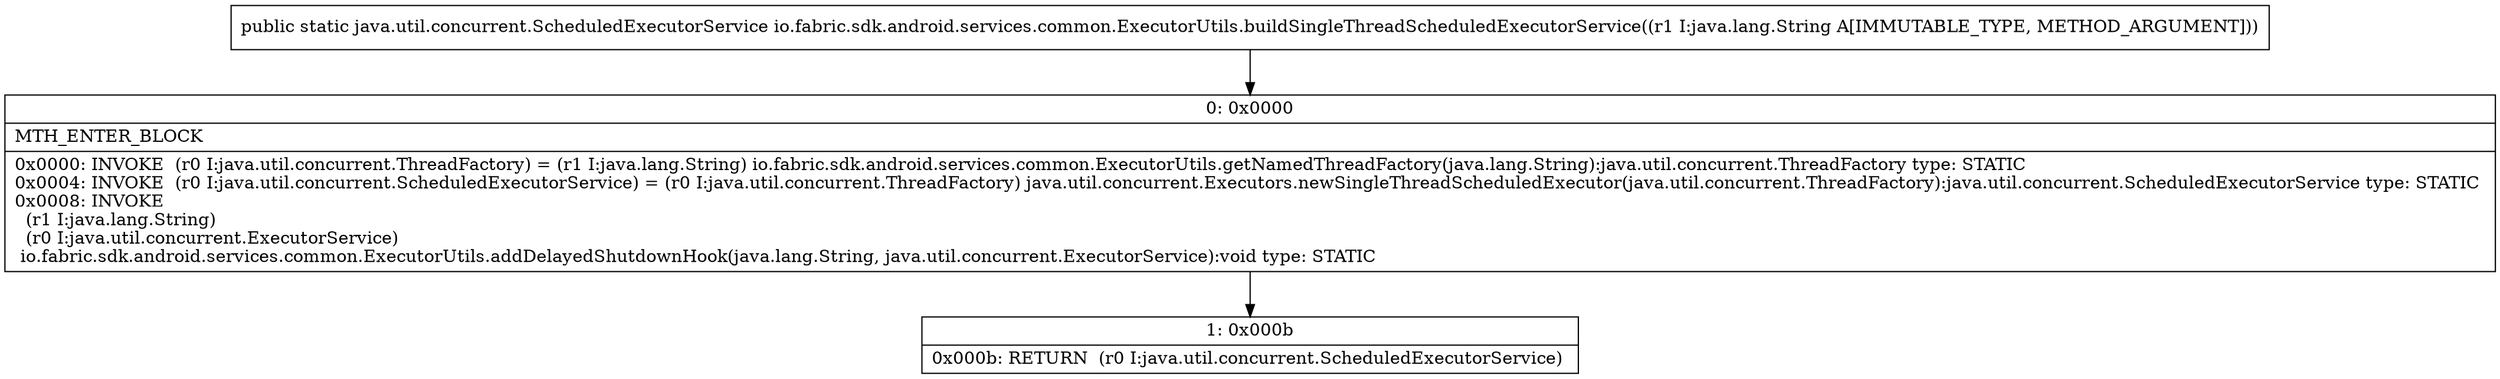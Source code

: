 digraph "CFG forio.fabric.sdk.android.services.common.ExecutorUtils.buildSingleThreadScheduledExecutorService(Ljava\/lang\/String;)Ljava\/util\/concurrent\/ScheduledExecutorService;" {
Node_0 [shape=record,label="{0\:\ 0x0000|MTH_ENTER_BLOCK\l|0x0000: INVOKE  (r0 I:java.util.concurrent.ThreadFactory) = (r1 I:java.lang.String) io.fabric.sdk.android.services.common.ExecutorUtils.getNamedThreadFactory(java.lang.String):java.util.concurrent.ThreadFactory type: STATIC \l0x0004: INVOKE  (r0 I:java.util.concurrent.ScheduledExecutorService) = (r0 I:java.util.concurrent.ThreadFactory) java.util.concurrent.Executors.newSingleThreadScheduledExecutor(java.util.concurrent.ThreadFactory):java.util.concurrent.ScheduledExecutorService type: STATIC \l0x0008: INVOKE  \l  (r1 I:java.lang.String)\l  (r0 I:java.util.concurrent.ExecutorService)\l io.fabric.sdk.android.services.common.ExecutorUtils.addDelayedShutdownHook(java.lang.String, java.util.concurrent.ExecutorService):void type: STATIC \l}"];
Node_1 [shape=record,label="{1\:\ 0x000b|0x000b: RETURN  (r0 I:java.util.concurrent.ScheduledExecutorService) \l}"];
MethodNode[shape=record,label="{public static java.util.concurrent.ScheduledExecutorService io.fabric.sdk.android.services.common.ExecutorUtils.buildSingleThreadScheduledExecutorService((r1 I:java.lang.String A[IMMUTABLE_TYPE, METHOD_ARGUMENT])) }"];
MethodNode -> Node_0;
Node_0 -> Node_1;
}

